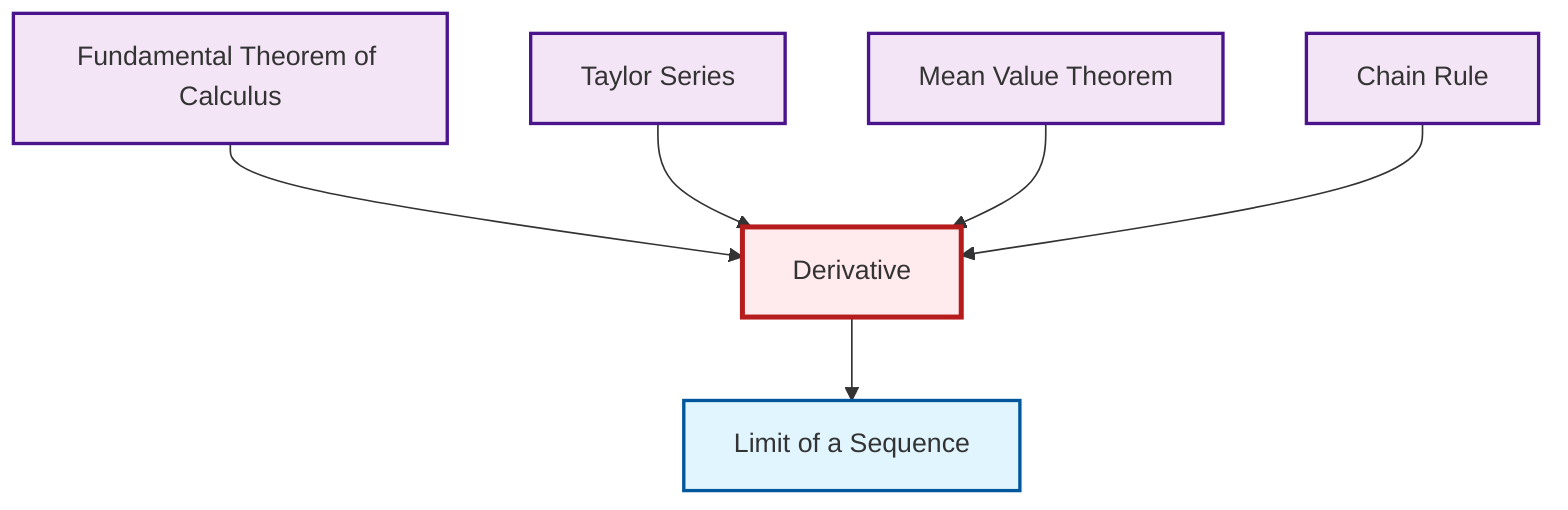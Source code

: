 graph TD
    classDef definition fill:#e1f5fe,stroke:#01579b,stroke-width:2px
    classDef theorem fill:#f3e5f5,stroke:#4a148c,stroke-width:2px
    classDef axiom fill:#fff3e0,stroke:#e65100,stroke-width:2px
    classDef example fill:#e8f5e9,stroke:#1b5e20,stroke-width:2px
    classDef current fill:#ffebee,stroke:#b71c1c,stroke-width:3px
    def-limit["Limit of a Sequence"]:::definition
    thm-fundamental-calculus["Fundamental Theorem of Calculus"]:::theorem
    thm-taylor-series["Taylor Series"]:::theorem
    def-derivative["Derivative"]:::definition
    thm-mean-value["Mean Value Theorem"]:::theorem
    thm-chain-rule["Chain Rule"]:::theorem
    thm-fundamental-calculus --> def-derivative
    def-derivative --> def-limit
    thm-taylor-series --> def-derivative
    thm-mean-value --> def-derivative
    thm-chain-rule --> def-derivative
    class def-derivative current